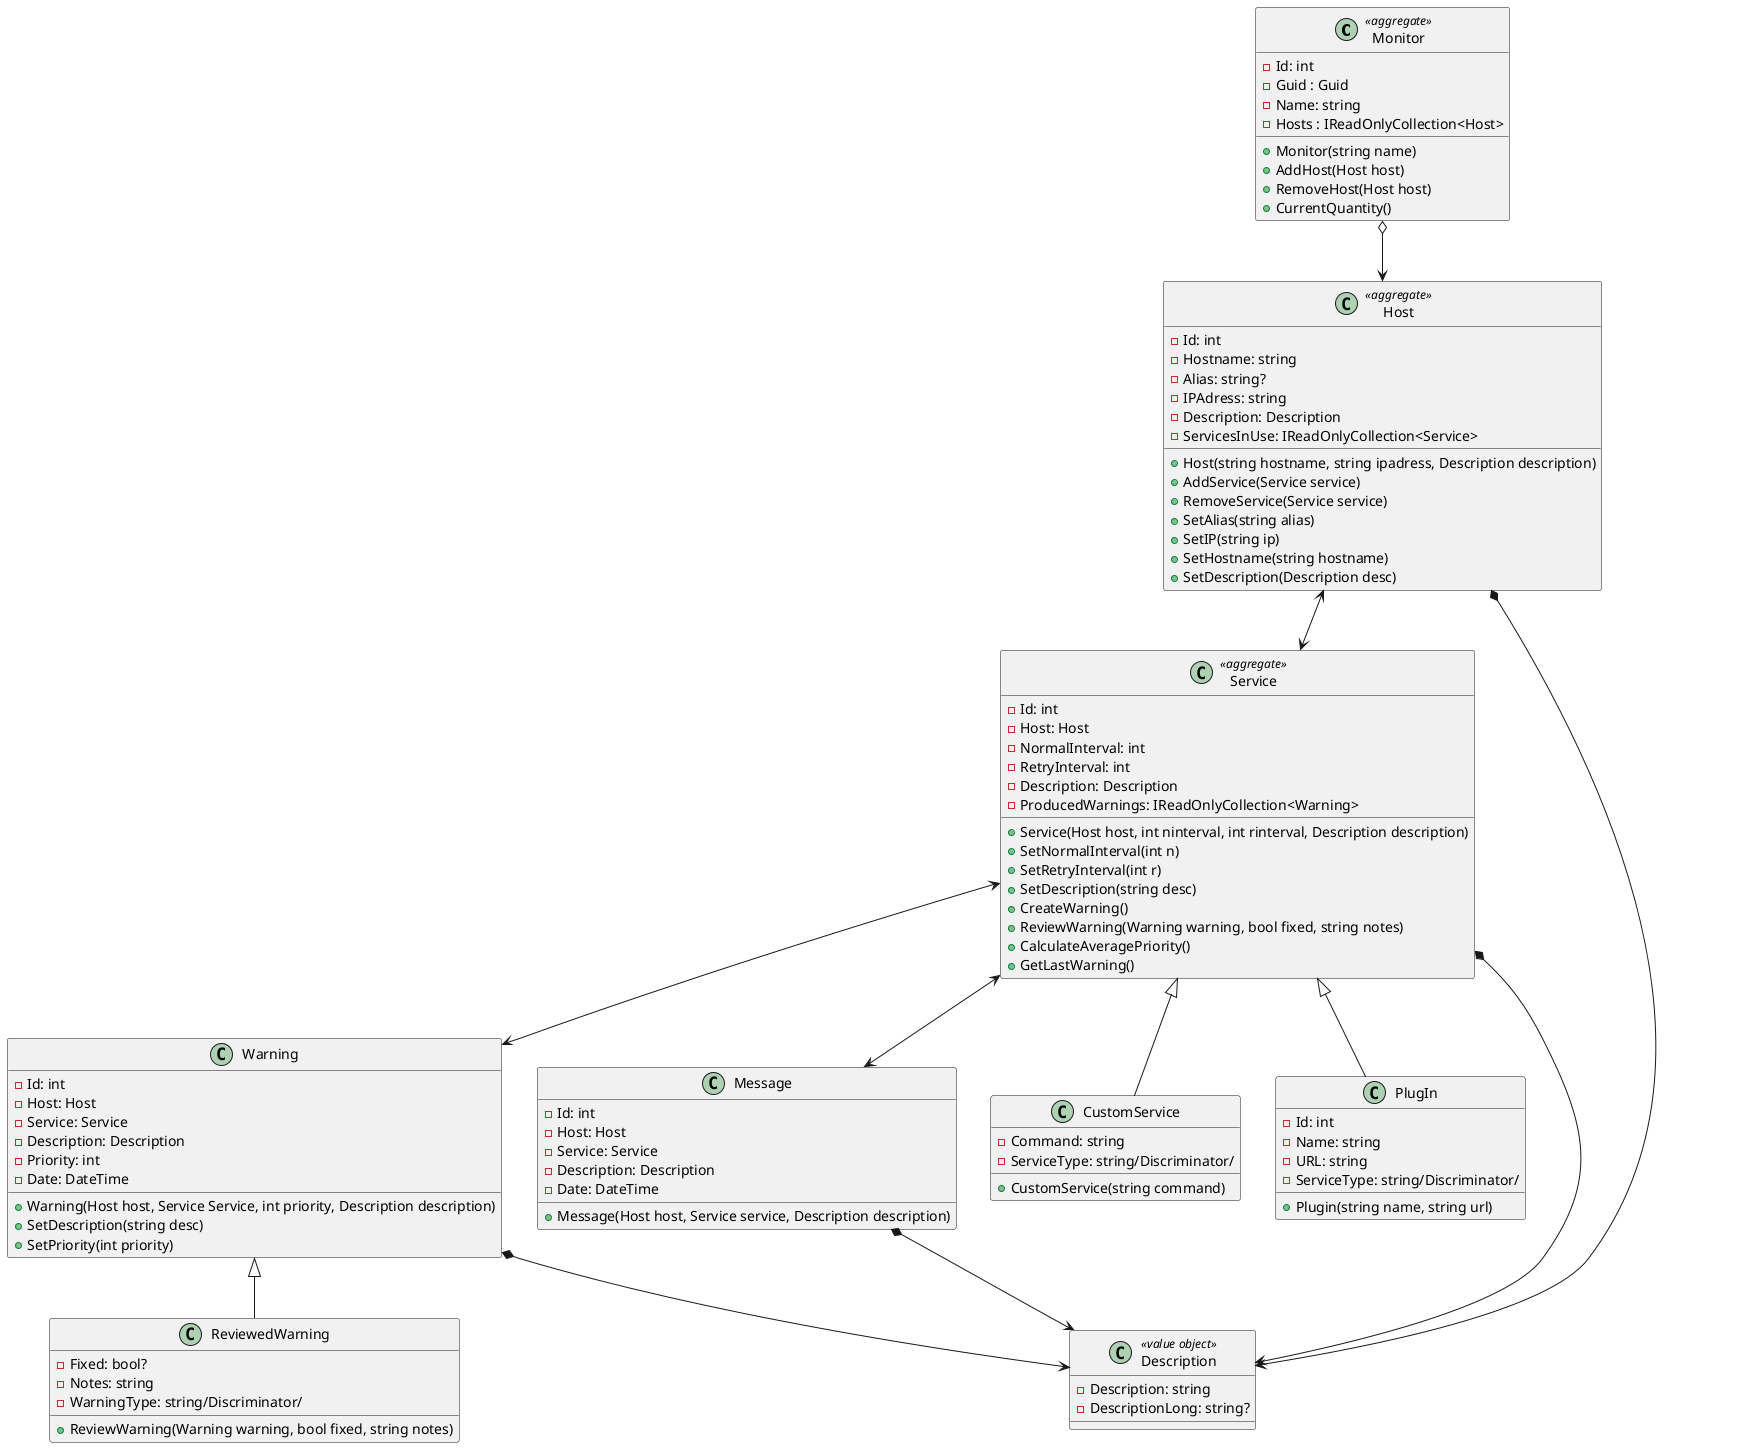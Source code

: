 @startuml

class Monitor <<aggregate>>{
    - Id: int
    - Guid : Guid
    - Name: string
    - Hosts : IReadOnlyCollection<Host>
    + Monitor(string name)
    + AddHost(Host host)
    + RemoveHost(Host host)
    + CurrentQuantity()
}
class Message{
    -Id: int
    -Host: Host
    -Service: Service
    -Description: Description
    -Date: DateTime
    +Message(Host host, Service service, Description description)
}
class Host <<aggregate>>{
    -Id: int
    -Hostname: string
    -Alias: string?
    -IPAdress: string
    -Description: Description
    -ServicesInUse: IReadOnlyCollection<Service>
    +Host(string hostname, string ipadress, Description description)
    +AddService(Service service)
    +RemoveService(Service service)
    +SetAlias(string alias)
    +SetIP(string ip)
    +SetHostname(string hostname)
    +SetDescription(Description desc)
}
class Service<<aggregate>>{
    -Id: int
    -Host: Host
    -NormalInterval: int
    -RetryInterval: int
    -Description: Description
    -ProducedWarnings: IReadOnlyCollection<Warning>
    +Service(Host host, int ninterval, int rinterval, Description description)
    +SetNormalInterval(int n)
    +SetRetryInterval(int r)
    +SetDescription(string desc)
    +CreateWarning()
    +ReviewWarning(Warning warning, bool fixed, string notes)
    +CalculateAveragePriority()
    +GetLastWarning()

}

class CustomService{
    -Command: string
    -ServiceType: string/Discriminator/
    +CustomService(string command)
}

class PlugIn{
    -Id: int
    -Name: string
    -URL: string
    -ServiceType: string/Discriminator/
    +Plugin(string name, string url)
}

class Description <<value object>>{
    -Description: string
    -DescriptionLong: string?
}

class Warning{
    -Id: int
    -Host: Host
    -Service: Service
    -Description: Description
    -Priority: int
    -Date: DateTime
    +Warning(Host host, Service Service, int priority, Description description)
    +SetDescription(string desc)
    +SetPriority(int priority)
}

class ReviewedWarning{
    -Fixed: bool?
    -Notes: string
    -WarningType: string/Discriminator/
    +ReviewWarning(Warning warning, bool fixed, string notes)
}



ReviewedWarning -up-|> Warning
CustomService -up-|> Service
PlugIn -up-|> Service
Host *--> Description
Service *--> Description
Warning *--> Description
Message *--> Description
Host <--> Service
Monitor o--> Host
Service <--> Warning
Service <--> Message

@enduml
